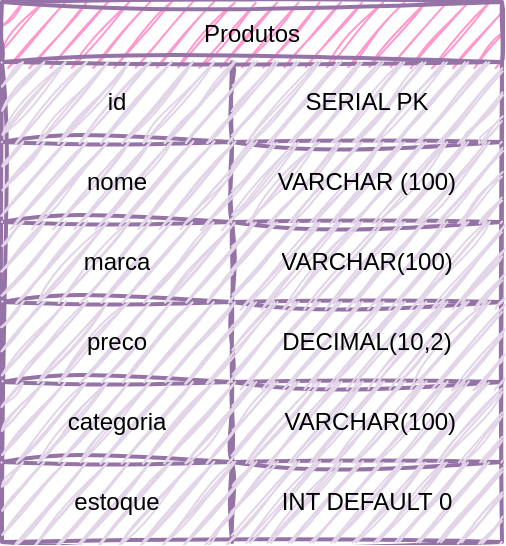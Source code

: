 <mxfile>
    <diagram id="tlov6LwX4wJczrpIarIa" name="Page-1">
        <mxGraphModel dx="756" dy="427" grid="1" gridSize="10" guides="1" tooltips="1" connect="1" arrows="1" fold="1" page="1" pageScale="1" pageWidth="850" pageHeight="1100" background="#FFFFFF" math="0" shadow="0">
            <root>
                <mxCell id="0"/>
                <mxCell id="1" parent="0"/>
                <mxCell id="2" value="Produtos" style="shape=table;startSize=30;container=1;collapsible=0;childLayout=tableLayout;shadow=0;fillColor=#FF99CC;strokeColor=#9673A6;strokeWidth=2;sketch=1;curveFitting=1;jiggle=2;swimlaneLine=1;" vertex="1" parent="1">
                    <mxGeometry x="340" y="80" width="250" height="270" as="geometry"/>
                </mxCell>
                <mxCell id="3" value="" style="shape=tableRow;horizontal=0;startSize=0;swimlaneHead=0;swimlaneBody=0;strokeColor=#9673A6;top=0;left=0;bottom=0;right=0;collapsible=0;dropTarget=0;fillColor=#e1d5e7;points=[[0,0.5],[1,0.5]];portConstraint=eastwest;shadow=0;strokeWidth=2;sketch=1;curveFitting=1;jiggle=2;swimlaneLine=1;" vertex="1" parent="2">
                    <mxGeometry y="30" width="250" height="40" as="geometry"/>
                </mxCell>
                <mxCell id="4" value="id" style="shape=partialRectangle;html=1;whiteSpace=wrap;connectable=0;strokeColor=#9673A6;overflow=hidden;fillColor=#e1d5e7;top=0;left=0;bottom=0;right=0;pointerEvents=1;shadow=0;strokeWidth=2;sketch=1;curveFitting=1;jiggle=2;swimlaneLine=1;" vertex="1" parent="3">
                    <mxGeometry width="115" height="40" as="geometry">
                        <mxRectangle width="115" height="40" as="alternateBounds"/>
                    </mxGeometry>
                </mxCell>
                <mxCell id="5" value="SERIAL PK" style="shape=partialRectangle;html=1;whiteSpace=wrap;connectable=0;strokeColor=#9673A6;overflow=hidden;fillColor=#e1d5e7;top=0;left=0;bottom=0;right=0;pointerEvents=1;shadow=0;strokeWidth=2;sketch=1;curveFitting=1;jiggle=2;swimlaneLine=1;" vertex="1" parent="3">
                    <mxGeometry x="115" width="135" height="40" as="geometry">
                        <mxRectangle width="135" height="40" as="alternateBounds"/>
                    </mxGeometry>
                </mxCell>
                <mxCell id="6" value="" style="shape=tableRow;horizontal=0;startSize=0;swimlaneHead=0;swimlaneBody=0;strokeColor=#9673A6;top=0;left=0;bottom=0;right=0;collapsible=0;dropTarget=0;fillColor=#e1d5e7;points=[[0,0.5],[1,0.5]];portConstraint=eastwest;shadow=0;strokeWidth=2;sketch=1;curveFitting=1;jiggle=2;swimlaneLine=1;" vertex="1" parent="2">
                    <mxGeometry y="70" width="250" height="40" as="geometry"/>
                </mxCell>
                <mxCell id="7" value="nome" style="shape=partialRectangle;html=1;whiteSpace=wrap;connectable=0;strokeColor=#9673A6;overflow=hidden;fillColor=#e1d5e7;top=0;left=0;bottom=0;right=0;pointerEvents=1;shadow=0;strokeWidth=2;sketch=1;curveFitting=1;jiggle=2;swimlaneLine=1;" vertex="1" parent="6">
                    <mxGeometry width="115" height="40" as="geometry">
                        <mxRectangle width="115" height="40" as="alternateBounds"/>
                    </mxGeometry>
                </mxCell>
                <mxCell id="8" value="VARCHAR (100)" style="shape=partialRectangle;html=1;whiteSpace=wrap;connectable=0;strokeColor=#9673A6;overflow=hidden;fillColor=#e1d5e7;top=0;left=0;bottom=0;right=0;pointerEvents=1;shadow=0;strokeWidth=2;sketch=1;curveFitting=1;jiggle=2;swimlaneLine=1;" vertex="1" parent="6">
                    <mxGeometry x="115" width="135" height="40" as="geometry">
                        <mxRectangle width="135" height="40" as="alternateBounds"/>
                    </mxGeometry>
                </mxCell>
                <mxCell id="9" value="" style="shape=tableRow;horizontal=0;startSize=0;swimlaneHead=0;swimlaneBody=0;strokeColor=#9673A6;top=0;left=0;bottom=0;right=0;collapsible=0;dropTarget=0;fillColor=#e1d5e7;points=[[0,0.5],[1,0.5]];portConstraint=eastwest;shadow=0;strokeWidth=2;sketch=1;curveFitting=1;jiggle=2;swimlaneLine=1;" vertex="1" parent="2">
                    <mxGeometry y="110" width="250" height="40" as="geometry"/>
                </mxCell>
                <mxCell id="10" value="marca" style="shape=partialRectangle;html=1;whiteSpace=wrap;connectable=0;strokeColor=#9673A6;overflow=hidden;fillColor=#e1d5e7;top=0;left=0;bottom=0;right=0;pointerEvents=1;shadow=0;strokeWidth=2;sketch=1;curveFitting=1;jiggle=2;swimlaneLine=1;" vertex="1" parent="9">
                    <mxGeometry width="115" height="40" as="geometry">
                        <mxRectangle width="115" height="40" as="alternateBounds"/>
                    </mxGeometry>
                </mxCell>
                <mxCell id="11" value="VARCHAR(100)" style="shape=partialRectangle;html=1;whiteSpace=wrap;connectable=0;strokeColor=#9673A6;overflow=hidden;fillColor=#e1d5e7;top=0;left=0;bottom=0;right=0;pointerEvents=1;shadow=0;strokeWidth=2;sketch=1;curveFitting=1;jiggle=2;swimlaneLine=1;" vertex="1" parent="9">
                    <mxGeometry x="115" width="135" height="40" as="geometry">
                        <mxRectangle width="135" height="40" as="alternateBounds"/>
                    </mxGeometry>
                </mxCell>
                <mxCell id="12" value="" style="shape=tableRow;horizontal=0;startSize=0;swimlaneHead=0;swimlaneBody=0;strokeColor=#9673A6;top=0;left=0;bottom=0;right=0;collapsible=0;dropTarget=0;fillColor=#e1d5e7;points=[[0,0.5],[1,0.5]];portConstraint=eastwest;shadow=0;strokeWidth=2;sketch=1;curveFitting=1;jiggle=2;swimlaneLine=1;" vertex="1" parent="2">
                    <mxGeometry y="150" width="250" height="40" as="geometry"/>
                </mxCell>
                <mxCell id="13" value="preco" style="shape=partialRectangle;html=1;whiteSpace=wrap;connectable=0;strokeColor=#9673A6;overflow=hidden;fillColor=#e1d5e7;top=0;left=0;bottom=0;right=0;pointerEvents=1;shadow=0;strokeWidth=2;sketch=1;curveFitting=1;jiggle=2;swimlaneLine=1;" vertex="1" parent="12">
                    <mxGeometry width="115" height="40" as="geometry">
                        <mxRectangle width="115" height="40" as="alternateBounds"/>
                    </mxGeometry>
                </mxCell>
                <mxCell id="14" value="DECIMAL(10,2)" style="shape=partialRectangle;html=1;whiteSpace=wrap;connectable=0;strokeColor=#9673A6;overflow=hidden;fillColor=#e1d5e7;top=0;left=0;bottom=0;right=0;pointerEvents=1;shadow=0;strokeWidth=2;sketch=1;curveFitting=1;jiggle=2;swimlaneLine=1;" vertex="1" parent="12">
                    <mxGeometry x="115" width="135" height="40" as="geometry">
                        <mxRectangle width="135" height="40" as="alternateBounds"/>
                    </mxGeometry>
                </mxCell>
                <mxCell id="15" value="" style="shape=tableRow;horizontal=0;startSize=0;swimlaneHead=0;swimlaneBody=0;strokeColor=#9673A6;top=0;left=0;bottom=0;right=0;collapsible=0;dropTarget=0;fillColor=#e1d5e7;points=[[0,0.5],[1,0.5]];portConstraint=eastwest;shadow=0;strokeWidth=2;sketch=1;curveFitting=1;jiggle=2;swimlaneLine=1;" vertex="1" parent="2">
                    <mxGeometry y="190" width="250" height="40" as="geometry"/>
                </mxCell>
                <mxCell id="16" value="categoria" style="shape=partialRectangle;html=1;whiteSpace=wrap;connectable=0;strokeColor=#9673A6;overflow=hidden;fillColor=#e1d5e7;top=0;left=0;bottom=0;right=0;pointerEvents=1;shadow=0;strokeWidth=2;sketch=1;curveFitting=1;jiggle=2;swimlaneLine=1;" vertex="1" parent="15">
                    <mxGeometry width="115" height="40" as="geometry">
                        <mxRectangle width="115" height="40" as="alternateBounds"/>
                    </mxGeometry>
                </mxCell>
                <mxCell id="17" value="&amp;nbsp;VARCHAR(100)" style="shape=partialRectangle;html=1;whiteSpace=wrap;connectable=0;strokeColor=#9673A6;overflow=hidden;fillColor=#e1d5e7;top=0;left=0;bottom=0;right=0;pointerEvents=1;shadow=0;strokeWidth=2;sketch=1;curveFitting=1;jiggle=2;swimlaneLine=1;" vertex="1" parent="15">
                    <mxGeometry x="115" width="135" height="40" as="geometry">
                        <mxRectangle width="135" height="40" as="alternateBounds"/>
                    </mxGeometry>
                </mxCell>
                <mxCell id="18" value="" style="shape=tableRow;horizontal=0;startSize=0;swimlaneHead=0;swimlaneBody=0;strokeColor=#9673A6;top=0;left=0;bottom=0;right=0;collapsible=0;dropTarget=0;fillColor=#e1d5e7;points=[[0,0.5],[1,0.5]];portConstraint=eastwest;shadow=0;strokeWidth=2;sketch=1;curveFitting=1;jiggle=2;swimlaneLine=1;" vertex="1" parent="2">
                    <mxGeometry y="230" width="250" height="40" as="geometry"/>
                </mxCell>
                <mxCell id="19" value="estoque" style="shape=partialRectangle;html=1;whiteSpace=wrap;connectable=0;strokeColor=#9673A6;overflow=hidden;fillColor=#e1d5e7;top=0;left=0;bottom=0;right=0;pointerEvents=1;shadow=0;strokeWidth=2;sketch=1;curveFitting=1;jiggle=2;swimlaneLine=1;" vertex="1" parent="18">
                    <mxGeometry width="115" height="40" as="geometry">
                        <mxRectangle width="115" height="40" as="alternateBounds"/>
                    </mxGeometry>
                </mxCell>
                <mxCell id="20" value="INT DEFAULT 0" style="shape=partialRectangle;html=1;whiteSpace=wrap;connectable=0;strokeColor=#9673A6;overflow=hidden;fillColor=#e1d5e7;top=0;left=0;bottom=0;right=0;pointerEvents=1;shadow=0;strokeWidth=2;sketch=1;curveFitting=1;jiggle=2;swimlaneLine=1;" vertex="1" parent="18">
                    <mxGeometry x="115" width="135" height="40" as="geometry">
                        <mxRectangle width="135" height="40" as="alternateBounds"/>
                    </mxGeometry>
                </mxCell>
            </root>
        </mxGraphModel>
    </diagram>
</mxfile>